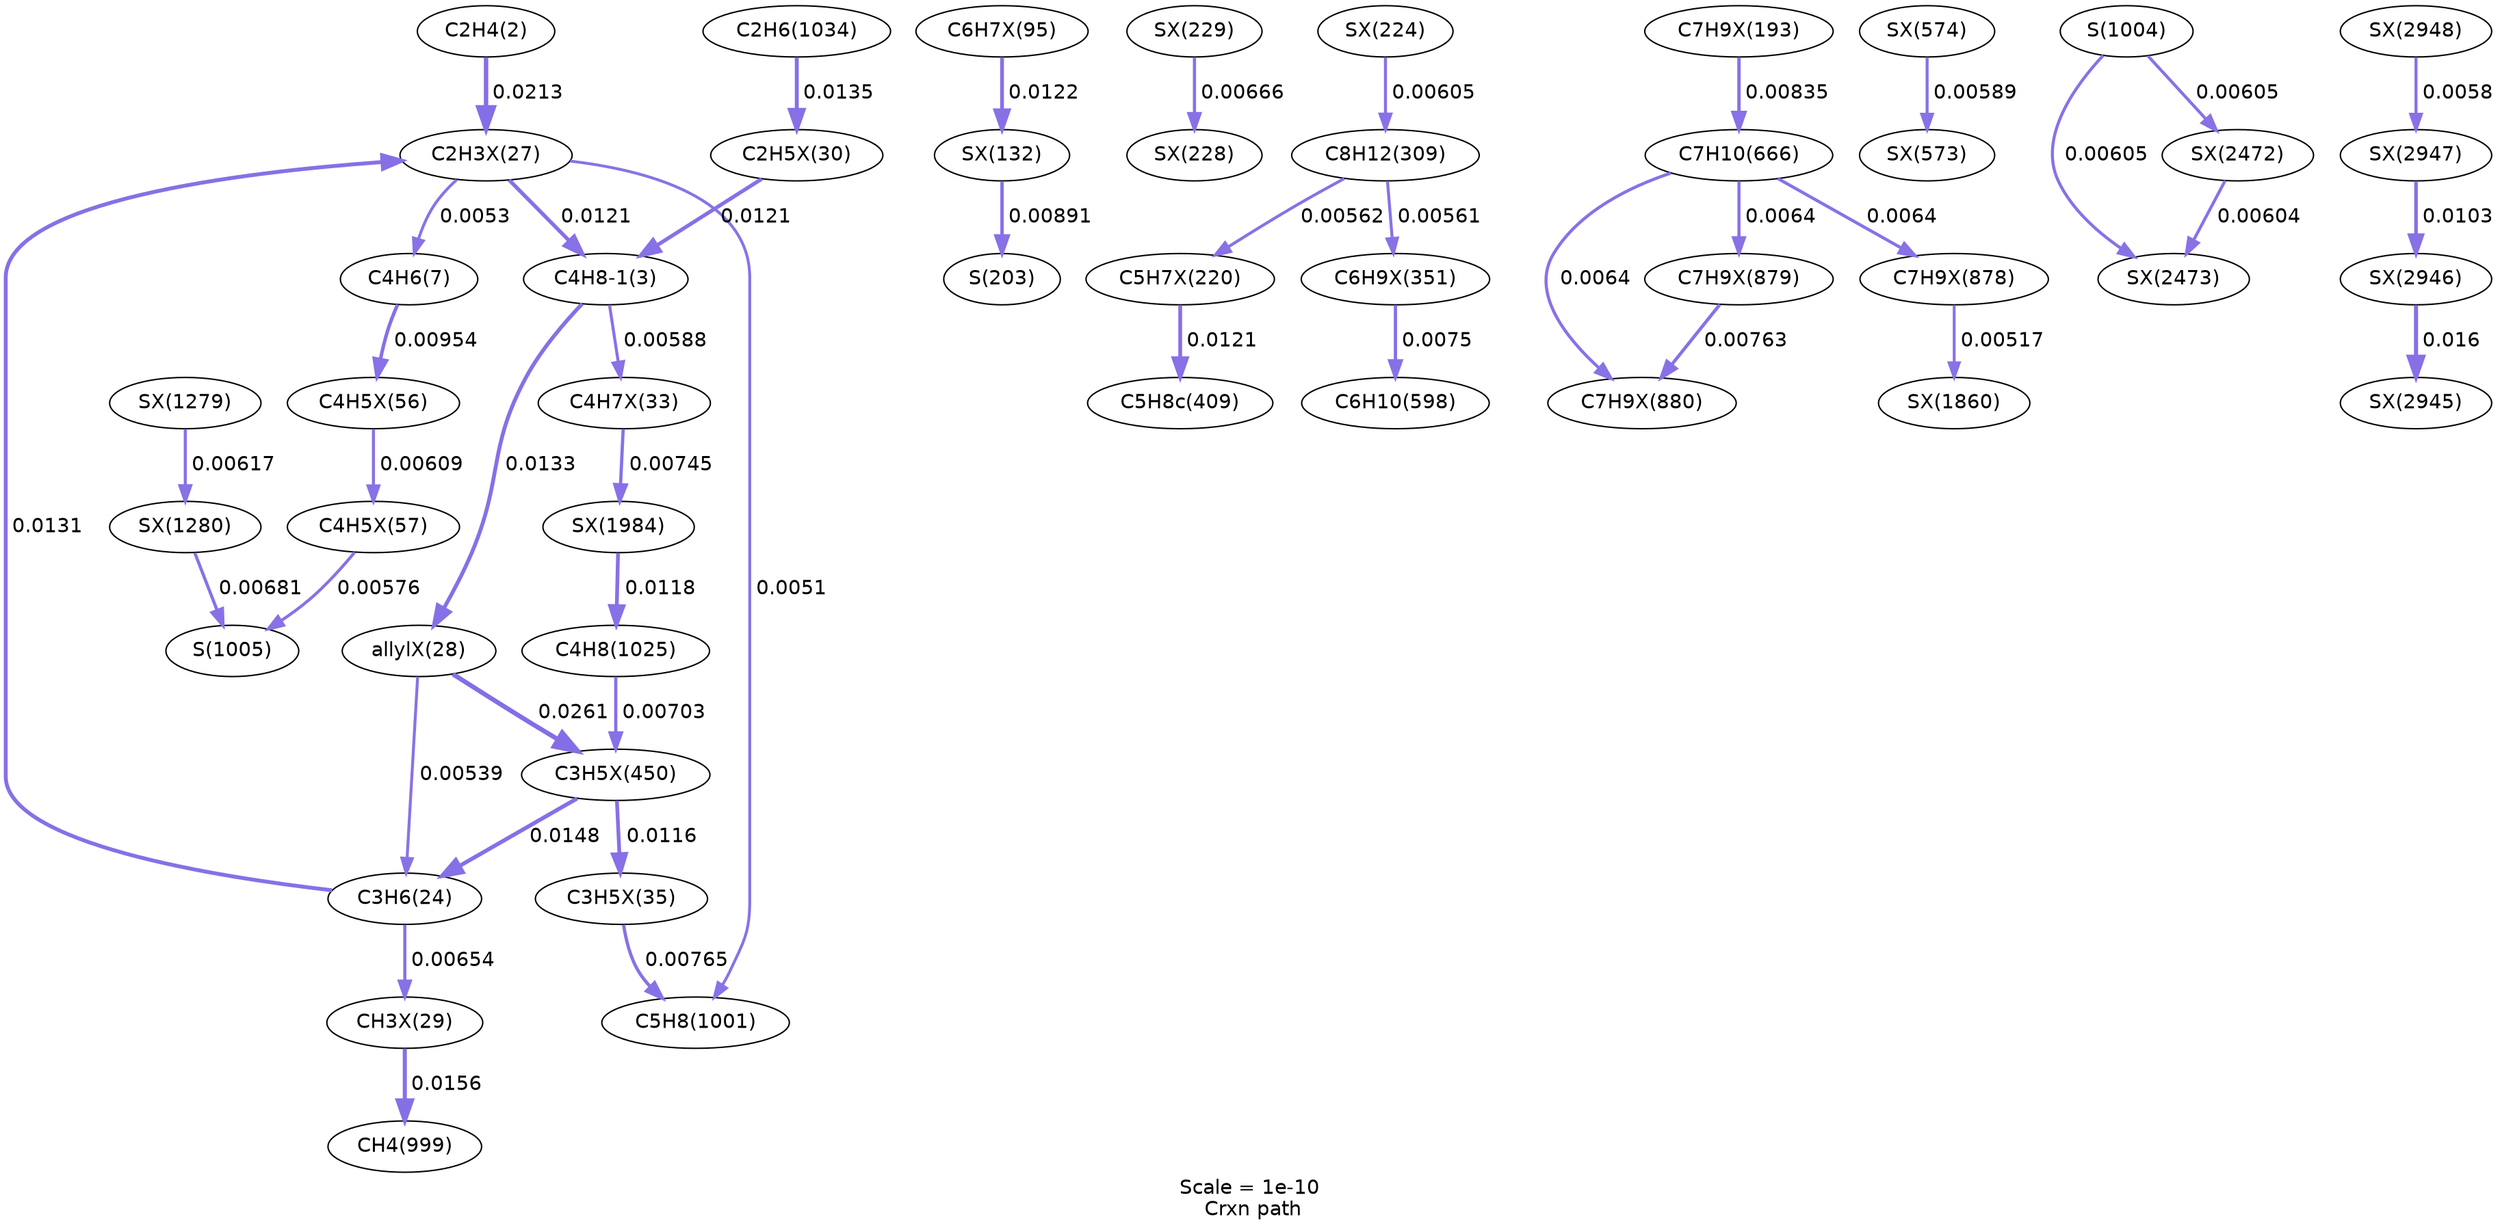 digraph reaction_paths {
center=1;
s5 -> s73[fontname="Helvetica", style="setlinewidth(3.09)", arrowsize=1.55, color="0.7, 0.521, 0.9"
, label=" 0.0213"];
s73 -> s8[fontname="Helvetica", style="setlinewidth(2.04)", arrowsize=1.02, color="0.7, 0.505, 0.9"
, label=" 0.0053"];
s73 -> s6[fontname="Helvetica", style="setlinewidth(2.67)", arrowsize=1.33, color="0.7, 0.512, 0.9"
, label=" 0.0121"];
s10 -> s73[fontname="Helvetica", style="setlinewidth(2.73)", arrowsize=1.36, color="0.7, 0.513, 0.9"
, label=" 0.0131"];
s73 -> s31[fontname="Helvetica", style="setlinewidth(2.01)", arrowsize=1.01, color="0.7, 0.505, 0.9"
, label=" 0.0051"];
s8 -> s84[fontname="Helvetica", style="setlinewidth(2.49)", arrowsize=1.24, color="0.7, 0.51, 0.9"
, label=" 0.00954"];
s84 -> s85[fontname="Helvetica", style="setlinewidth(2.15)", arrowsize=1.07, color="0.7, 0.506, 0.9"
, label=" 0.00609"];
s85 -> s33[fontname="Helvetica", style="setlinewidth(2.11)", arrowsize=1.05, color="0.7, 0.506, 0.9"
, label=" 0.00576"];
s90 -> s92[fontname="Helvetica", style="setlinewidth(2.67)", arrowsize=1.34, color="0.7, 0.512, 0.9"
, label=" 0.0122"];
s92 -> s14[fontname="Helvetica", style="setlinewidth(2.44)", arrowsize=1.22, color="0.7, 0.509, 0.9"
, label=" 0.00891"];
s106 -> s105[fontname="Helvetica", style="setlinewidth(2.22)", arrowsize=1.11, color="0.7, 0.507, 0.9"
, label=" 0.00666"];
s101 -> s16[fontname="Helvetica", style="setlinewidth(2.14)", arrowsize=1.07, color="0.7, 0.506, 0.9"
, label=" 0.00605"];
s16 -> s97[fontname="Helvetica", style="setlinewidth(2.09)", arrowsize=1.04, color="0.7, 0.506, 0.9"
, label=" 0.00562"];
s16 -> s117[fontname="Helvetica", style="setlinewidth(2.09)", arrowsize=1.04, color="0.7, 0.506, 0.9"
, label=" 0.00561"];
s97 -> s18[fontname="Helvetica", style="setlinewidth(2.67)", arrowsize=1.33, color="0.7, 0.512, 0.9"
, label=" 0.0121"];
s6 -> s74[fontname="Helvetica", style="setlinewidth(2.74)", arrowsize=1.37, color="0.7, 0.513, 0.9"
, label=" 0.0133"];
s6 -> s79[fontname="Helvetica", style="setlinewidth(2.12)", arrowsize=1.06, color="0.7, 0.506, 0.9"
, label=" 0.00588"];
s76 -> s6[fontname="Helvetica", style="setlinewidth(2.67)", arrowsize=1.33, color="0.7, 0.512, 0.9"
, label=" 0.0121"];
s74 -> s123[fontname="Helvetica", style="setlinewidth(3.25)", arrowsize=1.62, color="0.7, 0.526, 0.9"
, label=" 0.0261"];
s74 -> s10[fontname="Helvetica", style="setlinewidth(2.06)", arrowsize=1.03, color="0.7, 0.505, 0.9"
, label=" 0.00539"];
s123 -> s10[fontname="Helvetica", style="setlinewidth(2.82)", arrowsize=1.41, color="0.7, 0.515, 0.9"
, label=" 0.0148"];
s123 -> s81[fontname="Helvetica", style="setlinewidth(2.64)", arrowsize=1.32, color="0.7, 0.512, 0.9"
, label=" 0.0116"];
s35 -> s123[fontname="Helvetica", style="setlinewidth(2.26)", arrowsize=1.13, color="0.7, 0.507, 0.9"
, label=" 0.00703"];
s10 -> s75[fontname="Helvetica", style="setlinewidth(2.2)", arrowsize=1.1, color="0.7, 0.507, 0.9"
, label=" 0.00654"];
s117 -> s20[fontname="Helvetica", style="setlinewidth(2.31)", arrowsize=1.15, color="0.7, 0.508, 0.9"
, label=" 0.0075"];
s96 -> s22[fontname="Helvetica", style="setlinewidth(2.39)", arrowsize=1.19, color="0.7, 0.508, 0.9"
, label=" 0.00835"];
s22 -> s146[fontname="Helvetica", style="setlinewidth(2.19)", arrowsize=1.09, color="0.7, 0.506, 0.9"
, label=" 0.0064"];
s22 -> s145[fontname="Helvetica", style="setlinewidth(2.19)", arrowsize=1.09, color="0.7, 0.506, 0.9"
, label=" 0.0064"];
s22 -> s144[fontname="Helvetica", style="setlinewidth(2.19)", arrowsize=1.09, color="0.7, 0.506, 0.9"
, label=" 0.0064"];
s75 -> s30[fontname="Helvetica", style="setlinewidth(2.86)", arrowsize=1.43, color="0.7, 0.516, 0.9"
, label=" 0.0156"];
s81 -> s31[fontname="Helvetica", style="setlinewidth(2.32)", arrowsize=1.16, color="0.7, 0.508, 0.9"
, label=" 0.00765"];
s135 -> s134[fontname="Helvetica", style="setlinewidth(2.12)", arrowsize=1.06, color="0.7, 0.506, 0.9"
, label=" 0.00589"];
s157 -> s158[fontname="Helvetica", style="setlinewidth(2.16)", arrowsize=1.08, color="0.7, 0.506, 0.9"
, label=" 0.00617"];
s158 -> s33[fontname="Helvetica", style="setlinewidth(2.23)", arrowsize=1.12, color="0.7, 0.507, 0.9"
, label=" 0.00681"];
s145 -> s146[fontname="Helvetica", style="setlinewidth(2.32)", arrowsize=1.16, color="0.7, 0.508, 0.9"
, label=" 0.00763"];
s144 -> s166[fontname="Helvetica", style="setlinewidth(2.03)", arrowsize=1.01, color="0.7, 0.505, 0.9"
, label=" 0.00517"];
s171 -> s35[fontname="Helvetica", style="setlinewidth(2.65)", arrowsize=1.33, color="0.7, 0.512, 0.9"
, label=" 0.0118"];
s79 -> s171[fontname="Helvetica", style="setlinewidth(2.3)", arrowsize=1.15, color="0.7, 0.507, 0.9"
, label=" 0.00745"];
s32 -> s182[fontname="Helvetica", style="setlinewidth(2.14)", arrowsize=1.07, color="0.7, 0.506, 0.9"
, label=" 0.00605"];
s32 -> s181[fontname="Helvetica", style="setlinewidth(2.14)", arrowsize=1.07, color="0.7, 0.506, 0.9"
, label=" 0.00605"];
s36 -> s76[fontname="Helvetica", style="setlinewidth(2.75)", arrowsize=1.37, color="0.7, 0.513, 0.9"
, label=" 0.0135"];
s192 -> s191[fontname="Helvetica", style="setlinewidth(2.88)", arrowsize=1.44, color="0.7, 0.516, 0.9"
, label=" 0.016"];
s193 -> s192[fontname="Helvetica", style="setlinewidth(2.55)", arrowsize=1.27, color="0.7, 0.51, 0.9"
, label=" 0.0103"];
s194 -> s193[fontname="Helvetica", style="setlinewidth(2.11)", arrowsize=1.06, color="0.7, 0.506, 0.9"
, label=" 0.0058"];
s181 -> s182[fontname="Helvetica", style="setlinewidth(2.14)", arrowsize=1.07, color="0.7, 0.506, 0.9"
, label=" 0.00604"];
s5 [ fontname="Helvetica", label="C2H4(2)"];
s6 [ fontname="Helvetica", label="C4H8-1(3)"];
s8 [ fontname="Helvetica", label="C4H6(7)"];
s10 [ fontname="Helvetica", label="C3H6(24)"];
s14 [ fontname="Helvetica", label="S(203)"];
s16 [ fontname="Helvetica", label="C8H12(309)"];
s18 [ fontname="Helvetica", label="C5H8c(409)"];
s20 [ fontname="Helvetica", label="C6H10(598)"];
s22 [ fontname="Helvetica", label="C7H10(666)"];
s30 [ fontname="Helvetica", label="CH4(999)"];
s31 [ fontname="Helvetica", label="C5H8(1001)"];
s32 [ fontname="Helvetica", label="S(1004)"];
s33 [ fontname="Helvetica", label="S(1005)"];
s35 [ fontname="Helvetica", label="C4H8(1025)"];
s36 [ fontname="Helvetica", label="C2H6(1034)"];
s73 [ fontname="Helvetica", label="C2H3X(27)"];
s74 [ fontname="Helvetica", label="allylX(28)"];
s75 [ fontname="Helvetica", label="CH3X(29)"];
s76 [ fontname="Helvetica", label="C2H5X(30)"];
s79 [ fontname="Helvetica", label="C4H7X(33)"];
s81 [ fontname="Helvetica", label="C3H5X(35)"];
s84 [ fontname="Helvetica", label="C4H5X(56)"];
s85 [ fontname="Helvetica", label="C4H5X(57)"];
s90 [ fontname="Helvetica", label="C6H7X(95)"];
s92 [ fontname="Helvetica", label="SX(132)"];
s96 [ fontname="Helvetica", label="C7H9X(193)"];
s97 [ fontname="Helvetica", label="C5H7X(220)"];
s101 [ fontname="Helvetica", label="SX(224)"];
s105 [ fontname="Helvetica", label="SX(228)"];
s106 [ fontname="Helvetica", label="SX(229)"];
s117 [ fontname="Helvetica", label="C6H9X(351)"];
s123 [ fontname="Helvetica", label="C3H5X(450)"];
s134 [ fontname="Helvetica", label="SX(573)"];
s135 [ fontname="Helvetica", label="SX(574)"];
s144 [ fontname="Helvetica", label="C7H9X(878)"];
s145 [ fontname="Helvetica", label="C7H9X(879)"];
s146 [ fontname="Helvetica", label="C7H9X(880)"];
s157 [ fontname="Helvetica", label="SX(1279)"];
s158 [ fontname="Helvetica", label="SX(1280)"];
s166 [ fontname="Helvetica", label="SX(1860)"];
s171 [ fontname="Helvetica", label="SX(1984)"];
s181 [ fontname="Helvetica", label="SX(2472)"];
s182 [ fontname="Helvetica", label="SX(2473)"];
s191 [ fontname="Helvetica", label="SX(2945)"];
s192 [ fontname="Helvetica", label="SX(2946)"];
s193 [ fontname="Helvetica", label="SX(2947)"];
s194 [ fontname="Helvetica", label="SX(2948)"];
 label = "Scale = 1e-10\l Crxn path";
 fontname = "Helvetica";
}

